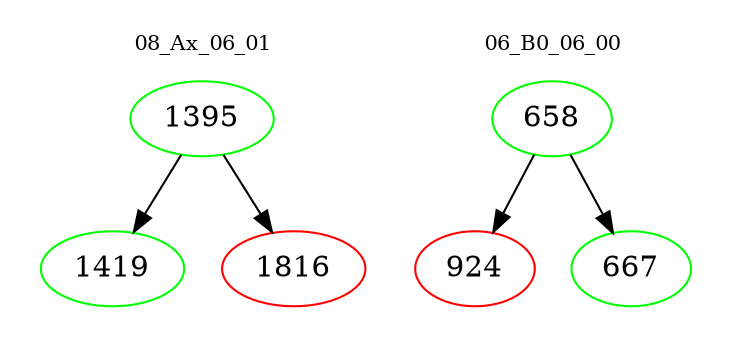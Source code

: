digraph{
subgraph cluster_0 {
color = white
label = "08_Ax_06_01";
fontsize=10;
T0_1395 [label="1395", color="green"]
T0_1395 -> T0_1419 [color="black"]
T0_1419 [label="1419", color="green"]
T0_1395 -> T0_1816 [color="black"]
T0_1816 [label="1816", color="red"]
}
subgraph cluster_1 {
color = white
label = "06_B0_06_00";
fontsize=10;
T1_658 [label="658", color="green"]
T1_658 -> T1_924 [color="black"]
T1_924 [label="924", color="red"]
T1_658 -> T1_667 [color="black"]
T1_667 [label="667", color="green"]
}
}
